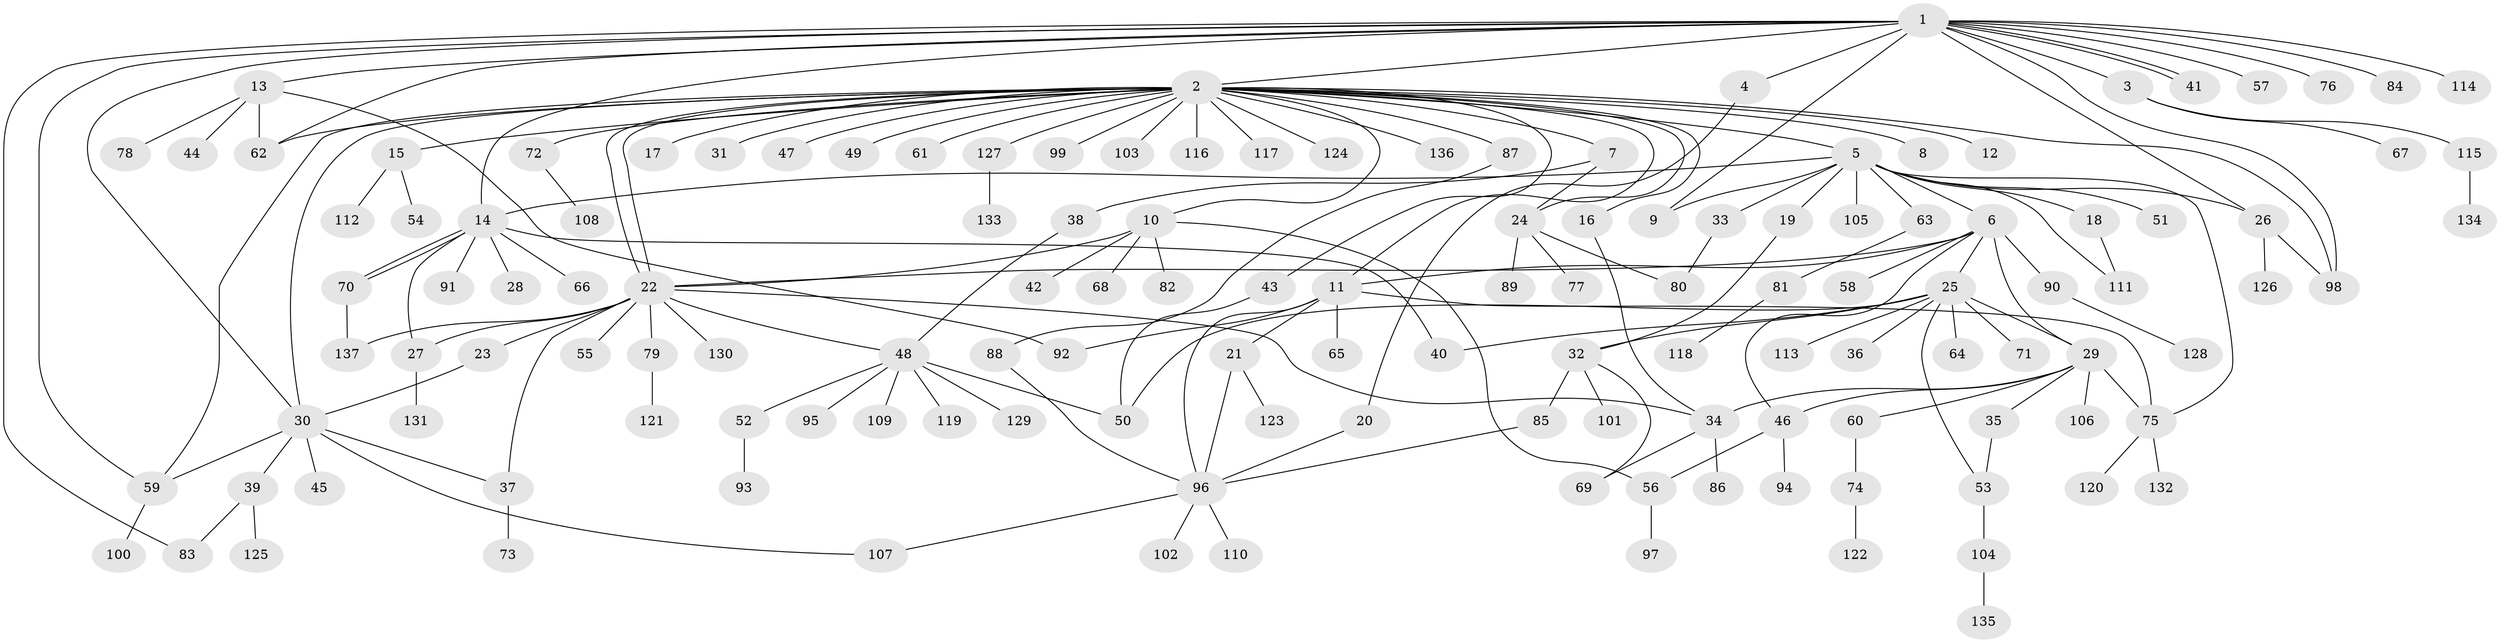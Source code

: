 // coarse degree distribution, {16: 0.010526315789473684, 28: 0.010526315789473684, 3: 0.09473684210526316, 2: 0.18947368421052632, 13: 0.021052631578947368, 7: 0.021052631578947368, 1: 0.5578947368421052, 6: 0.021052631578947368, 4: 0.021052631578947368, 8: 0.021052631578947368, 9: 0.010526315789473684, 10: 0.010526315789473684, 5: 0.010526315789473684}
// Generated by graph-tools (version 1.1) at 2025/18/03/04/25 18:18:13]
// undirected, 137 vertices, 180 edges
graph export_dot {
graph [start="1"]
  node [color=gray90,style=filled];
  1;
  2;
  3;
  4;
  5;
  6;
  7;
  8;
  9;
  10;
  11;
  12;
  13;
  14;
  15;
  16;
  17;
  18;
  19;
  20;
  21;
  22;
  23;
  24;
  25;
  26;
  27;
  28;
  29;
  30;
  31;
  32;
  33;
  34;
  35;
  36;
  37;
  38;
  39;
  40;
  41;
  42;
  43;
  44;
  45;
  46;
  47;
  48;
  49;
  50;
  51;
  52;
  53;
  54;
  55;
  56;
  57;
  58;
  59;
  60;
  61;
  62;
  63;
  64;
  65;
  66;
  67;
  68;
  69;
  70;
  71;
  72;
  73;
  74;
  75;
  76;
  77;
  78;
  79;
  80;
  81;
  82;
  83;
  84;
  85;
  86;
  87;
  88;
  89;
  90;
  91;
  92;
  93;
  94;
  95;
  96;
  97;
  98;
  99;
  100;
  101;
  102;
  103;
  104;
  105;
  106;
  107;
  108;
  109;
  110;
  111;
  112;
  113;
  114;
  115;
  116;
  117;
  118;
  119;
  120;
  121;
  122;
  123;
  124;
  125;
  126;
  127;
  128;
  129;
  130;
  131;
  132;
  133;
  134;
  135;
  136;
  137;
  1 -- 2;
  1 -- 3;
  1 -- 4;
  1 -- 9;
  1 -- 13;
  1 -- 14;
  1 -- 26;
  1 -- 30;
  1 -- 41;
  1 -- 41;
  1 -- 57;
  1 -- 59;
  1 -- 62;
  1 -- 76;
  1 -- 83;
  1 -- 84;
  1 -- 98;
  1 -- 114;
  2 -- 5;
  2 -- 7;
  2 -- 8;
  2 -- 10;
  2 -- 11;
  2 -- 12;
  2 -- 15;
  2 -- 16;
  2 -- 17;
  2 -- 22;
  2 -- 22;
  2 -- 24;
  2 -- 30;
  2 -- 31;
  2 -- 43;
  2 -- 47;
  2 -- 49;
  2 -- 59;
  2 -- 61;
  2 -- 62;
  2 -- 72;
  2 -- 87;
  2 -- 98;
  2 -- 99;
  2 -- 103;
  2 -- 116;
  2 -- 117;
  2 -- 124;
  2 -- 127;
  2 -- 136;
  3 -- 67;
  3 -- 115;
  4 -- 20;
  5 -- 6;
  5 -- 9;
  5 -- 14;
  5 -- 18;
  5 -- 19;
  5 -- 26;
  5 -- 33;
  5 -- 51;
  5 -- 63;
  5 -- 75;
  5 -- 105;
  5 -- 111;
  6 -- 11;
  6 -- 22;
  6 -- 25;
  6 -- 29;
  6 -- 46;
  6 -- 58;
  6 -- 90;
  7 -- 24;
  7 -- 38;
  10 -- 22;
  10 -- 42;
  10 -- 56;
  10 -- 68;
  10 -- 82;
  11 -- 21;
  11 -- 65;
  11 -- 75;
  11 -- 92;
  11 -- 96;
  13 -- 44;
  13 -- 62;
  13 -- 78;
  13 -- 92;
  14 -- 27;
  14 -- 28;
  14 -- 40;
  14 -- 66;
  14 -- 70;
  14 -- 70;
  14 -- 91;
  15 -- 54;
  15 -- 112;
  16 -- 34;
  18 -- 111;
  19 -- 32;
  20 -- 96;
  21 -- 96;
  21 -- 123;
  22 -- 23;
  22 -- 27;
  22 -- 34;
  22 -- 37;
  22 -- 48;
  22 -- 55;
  22 -- 79;
  22 -- 130;
  22 -- 137;
  23 -- 30;
  24 -- 77;
  24 -- 80;
  24 -- 89;
  25 -- 29;
  25 -- 32;
  25 -- 36;
  25 -- 40;
  25 -- 50;
  25 -- 53;
  25 -- 64;
  25 -- 71;
  25 -- 113;
  26 -- 98;
  26 -- 126;
  27 -- 131;
  29 -- 34;
  29 -- 35;
  29 -- 46;
  29 -- 60;
  29 -- 75;
  29 -- 106;
  30 -- 37;
  30 -- 39;
  30 -- 45;
  30 -- 59;
  30 -- 107;
  32 -- 69;
  32 -- 85;
  32 -- 101;
  33 -- 80;
  34 -- 69;
  34 -- 86;
  35 -- 53;
  37 -- 73;
  38 -- 48;
  39 -- 83;
  39 -- 125;
  43 -- 50;
  46 -- 56;
  46 -- 94;
  48 -- 50;
  48 -- 52;
  48 -- 95;
  48 -- 109;
  48 -- 119;
  48 -- 129;
  52 -- 93;
  53 -- 104;
  56 -- 97;
  59 -- 100;
  60 -- 74;
  63 -- 81;
  70 -- 137;
  72 -- 108;
  74 -- 122;
  75 -- 120;
  75 -- 132;
  79 -- 121;
  81 -- 118;
  85 -- 96;
  87 -- 88;
  88 -- 96;
  90 -- 128;
  96 -- 102;
  96 -- 107;
  96 -- 110;
  104 -- 135;
  115 -- 134;
  127 -- 133;
}
